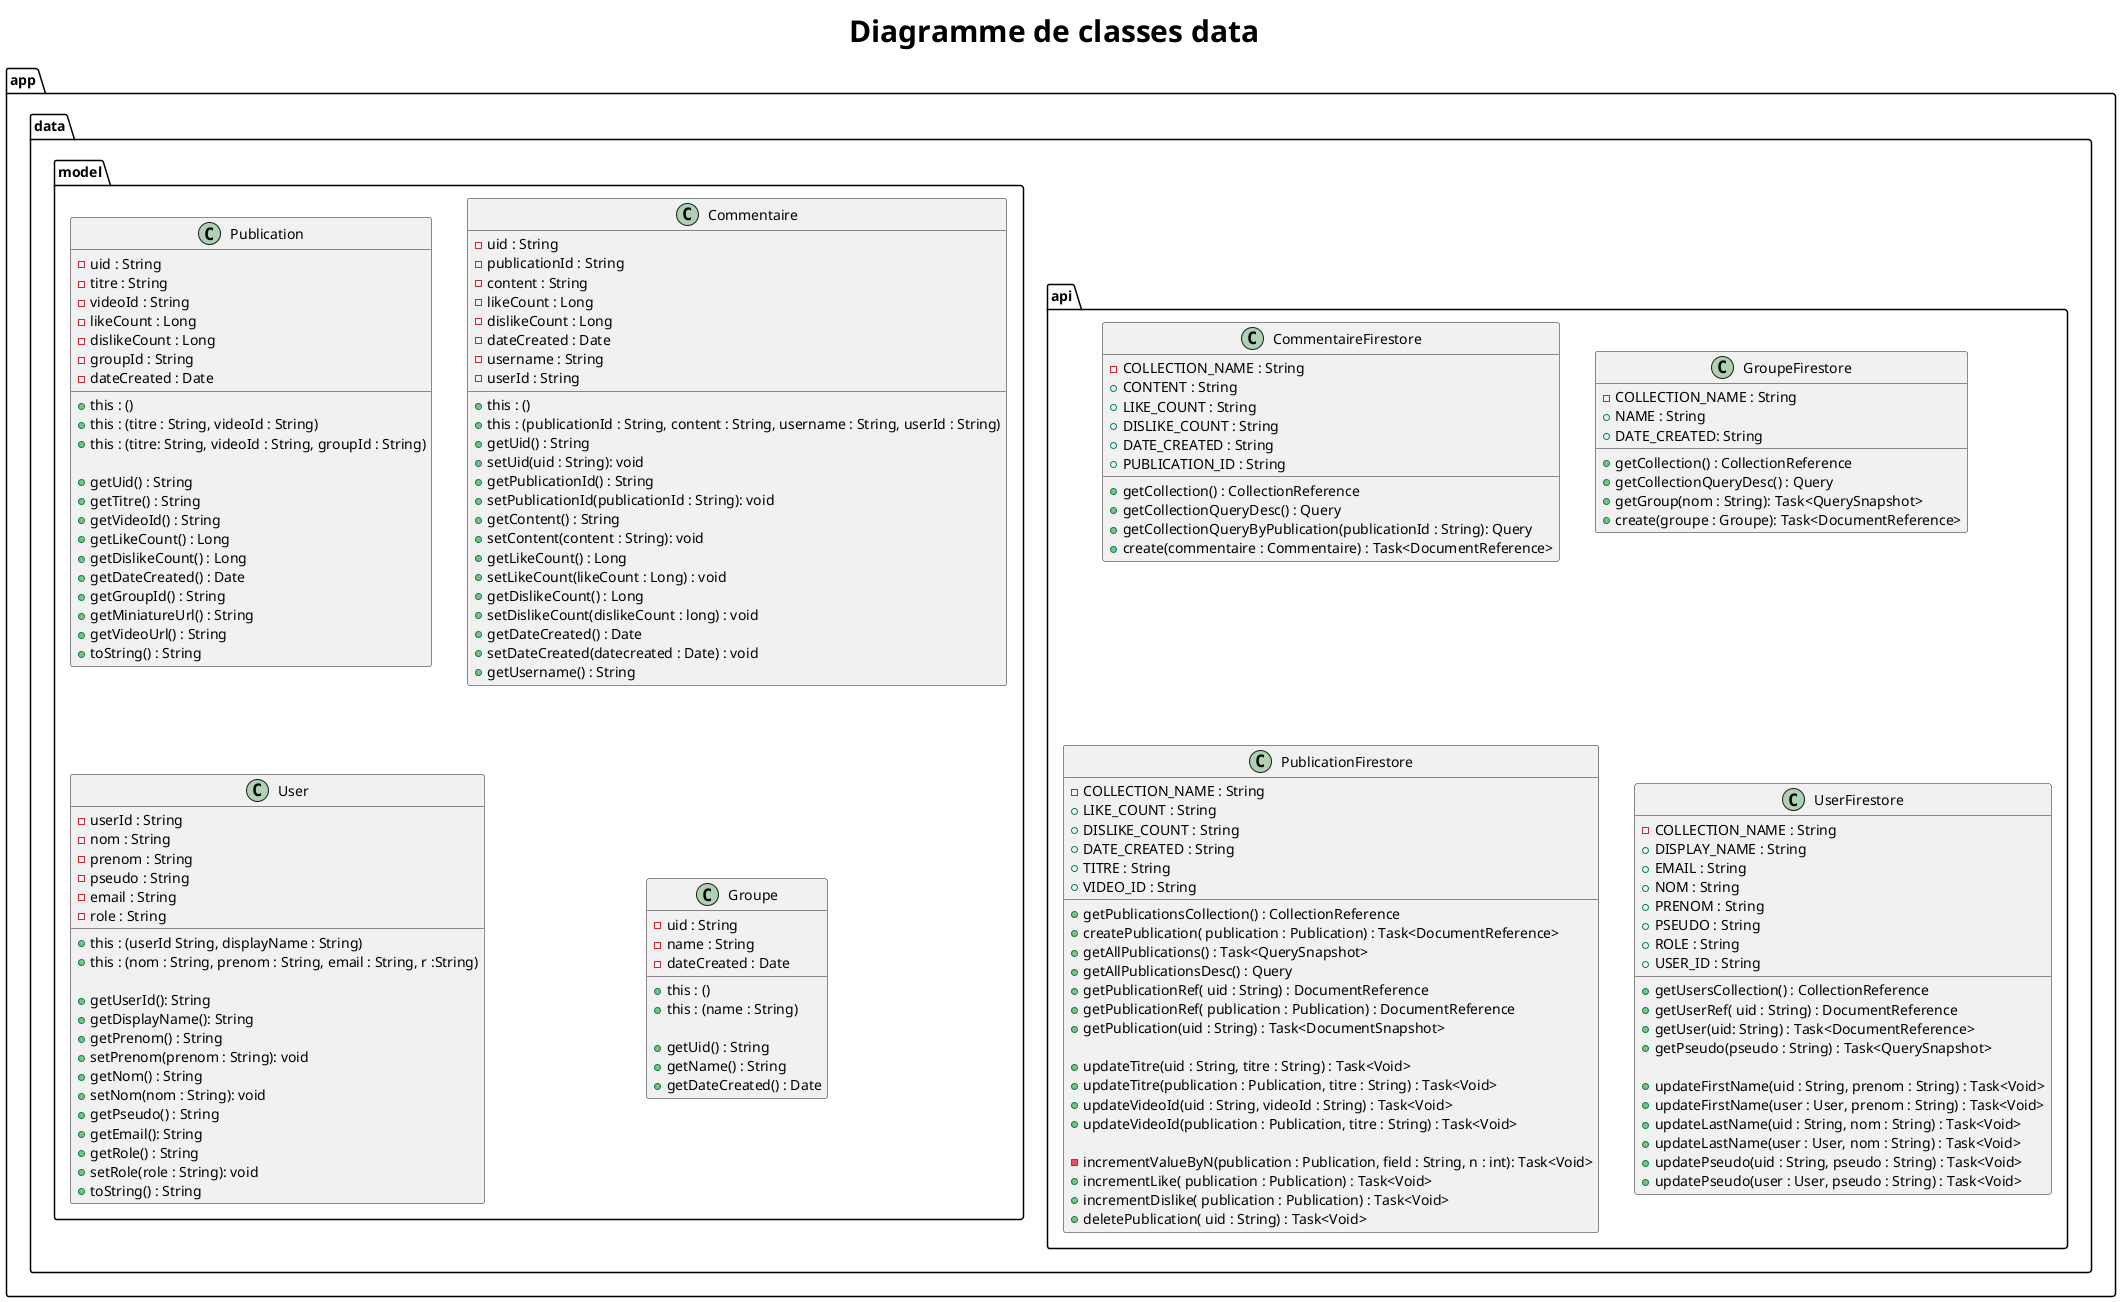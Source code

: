 @startuml modeldata
title <size:30><b>Diagramme de classes data</b></size>

package app{
 package data {

        package api{

            class CommentaireFirestore{
                - COLLECTION_NAME : String
                + CONTENT : String
                + LIKE_COUNT : String
                + DISLIKE_COUNT : String
                + DATE_CREATED : String
                + PUBLICATION_ID : String

                + getCollection() : CollectionReference
                + getCollectionQueryDesc() : Query
                + getCollectionQueryByPublication(publicationId : String): Query
                + create(commentaire : Commentaire) : Task<DocumentReference>
            }

            class GroupeFirestore{
                - COLLECTION_NAME : String
                + NAME : String
                + DATE_CREATED: String

                + getCollection() : CollectionReference
                + getCollectionQueryDesc() : Query
                + getGroup(nom : String): Task<QuerySnapshot>
                + create(groupe : Groupe): Task<DocumentReference>
            }

            class PublicationFirestore{
                - COLLECTION_NAME : String
                + LIKE_COUNT : String
                + DISLIKE_COUNT : String
                + DATE_CREATED : String
                + TITRE : String
                + VIDEO_ID : String

                + getPublicationsCollection() : CollectionReference
                + createPublication( publication : Publication) : Task<DocumentReference>
                + getAllPublications() : Task<QuerySnapshot>
                + getAllPublicationsDesc() : Query
                + getPublicationRef( uid : String) : DocumentReference
                + getPublicationRef( publication : Publication) : DocumentReference
                + getPublication(uid : String) : Task<DocumentSnapshot>

                + updateTitre(uid : String, titre : String) : Task<Void>
                + updateTitre(publication : Publication, titre : String) : Task<Void>
                + updateVideoId(uid : String, videoId : String) : Task<Void>
                + updateVideoId(publication : Publication, titre : String) : Task<Void>

                - incrementValueByN(publication : Publication, field : String, n : int): Task<Void>
                + incrementLike( publication : Publication) : Task<Void>
                + incrementDislike( publication : Publication) : Task<Void>
                + deletePublication( uid : String) : Task<Void>
            }

            class UserFirestore{
                 - COLLECTION_NAME : String
                 + DISPLAY_NAME : String
                 + EMAIL : String
                 + NOM : String
                 + PRENOM : String
                 + PSEUDO : String
                 + ROLE : String
                 + USER_ID : String

                 + getUsersCollection() : CollectionReference
                 + getUserRef( uid : String) : DocumentReference
                 + getUser(uid: String) : Task<DocumentReference>
                 + getPseudo(pseudo : String) : Task<QuerySnapshot>

                + updateFirstName(uid : String, prenom : String) : Task<Void>
                + updateFirstName(user : User, prenom : String) : Task<Void>
                + updateLastName(uid : String, nom : String) : Task<Void>
                + updateLastName(user : User, nom : String) : Task<Void>
                + updatePseudo(uid : String, pseudo : String) : Task<Void>
                + updatePseudo(user : User, pseudo : String) : Task<Void>

            }

        }
        'fin api'

        package model{

            class Commentaire{
                - uid : String
                - publicationId : String
                - content : String
                - likeCount : Long
                - dislikeCount : Long
                - dateCreated : Date
                - username : String
                - userId : String

                + this : ()
                + this : (publicationId : String, content : String, username : String, userId : String)
                + getUid() : String
                + setUid(uid : String): void
                + getPublicationId() : String
                + setPublicationId(publicationId : String): void
                + getContent() : String
                + setContent(content : String): void
                + getLikeCount() : Long
                + setLikeCount(likeCount : Long) : void
                + getDislikeCount() : Long
                + setDislikeCount(dislikeCount : long) : void
                + getDateCreated() : Date
                + setDateCreated(datecreated : Date) : void
                + getUsername() : String
            }

            class Groupe{
                - uid : String
                - name : String
                - dateCreated : Date

                + this : ()
                + this : (name : String)

                + getUid() : String
                + getName() : String
                + getDateCreated() : Date
            }

            class Publication{
                - uid : String
                - titre : String
                - videoId : String
                - likeCount : Long
                - dislikeCount : Long
                - groupId : String
                - dateCreated : Date

                + this : ()
                + this : (titre : String, videoId : String)
                + this : (titre: String, videoId : String, groupId : String)

                + getUid() : String
                + getTitre() : String
                + getVideoId() : String
                + getLikeCount() : Long
                + getDislikeCount() : Long
                + getDateCreated() : Date
                + getGroupId() : String
                + getMiniatureUrl() : String
                + getVideoUrl() : String
                + toString() : String
            }

            class User{
                - userId : String
                - nom : String
                - prenom : String
                - pseudo : String
                - email : String
                - role : String

                + this : (userId String, displayName : String)
                + this : (nom : String, prenom : String, email : String, r :String)

                + getUserId(): String
                + getDisplayName(): String
                + getPrenom() : String
                + setPrenom(prenom : String): void
                + getNom() : String
                + setNom(nom : String): void
                + getPseudo() : String
                + getEmail(): String
                + getRole() : String
                + setRole(role : String): void
                + toString() : String
            }

            Commentaire -[hidden]- Groupe
            Publication -[hidden]- User

        }
        'fin model'
    }
    'fin data'
}

@enduml
